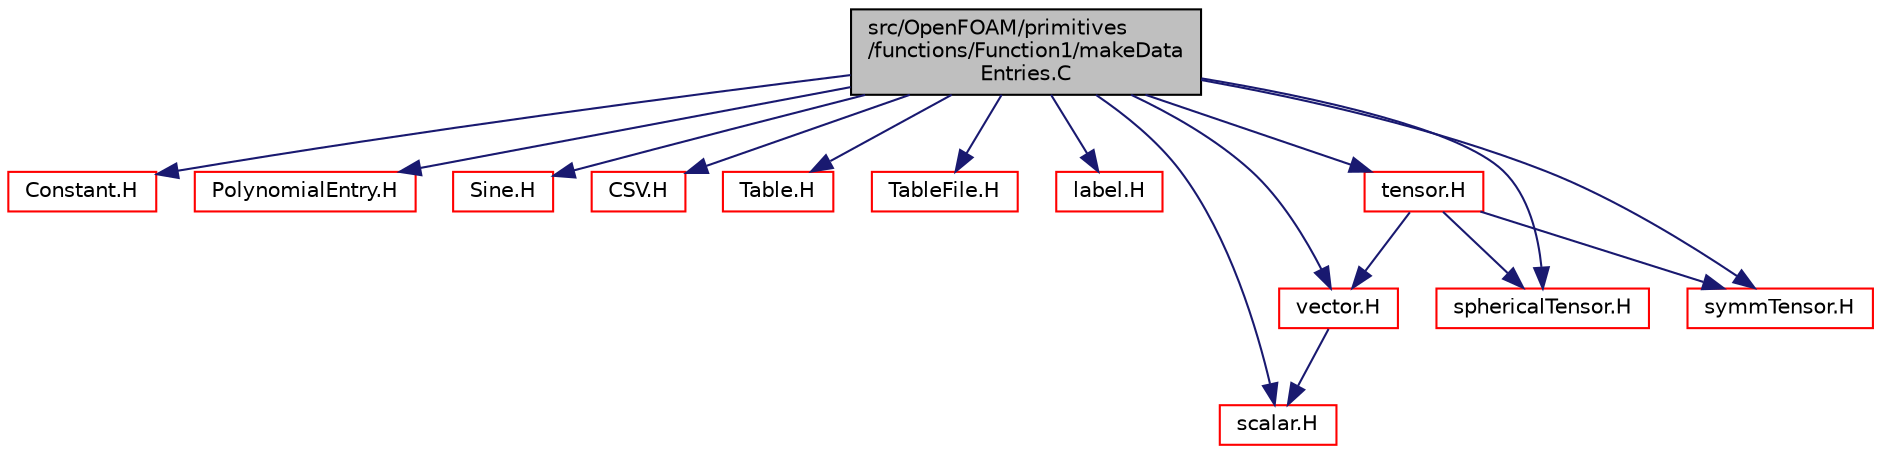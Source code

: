 digraph "src/OpenFOAM/primitives/functions/Function1/makeDataEntries.C"
{
  bgcolor="transparent";
  edge [fontname="Helvetica",fontsize="10",labelfontname="Helvetica",labelfontsize="10"];
  node [fontname="Helvetica",fontsize="10",shape=record];
  Node1 [label="src/OpenFOAM/primitives\l/functions/Function1/makeData\lEntries.C",height=0.2,width=0.4,color="black", fillcolor="grey75", style="filled", fontcolor="black"];
  Node1 -> Node2 [color="midnightblue",fontsize="10",style="solid",fontname="Helvetica"];
  Node2 [label="Constant.H",height=0.2,width=0.4,color="red",URL="$a08826.html"];
  Node1 -> Node3 [color="midnightblue",fontsize="10",style="solid",fontname="Helvetica"];
  Node3 [label="PolynomialEntry.H",height=0.2,width=0.4,color="red",URL="$a08838.html"];
  Node1 -> Node4 [color="midnightblue",fontsize="10",style="solid",fontname="Helvetica"];
  Node4 [label="Sine.H",height=0.2,width=0.4,color="red",URL="$a08841.html"];
  Node1 -> Node5 [color="midnightblue",fontsize="10",style="solid",fontname="Helvetica"];
  Node5 [label="CSV.H",height=0.2,width=0.4,color="red",URL="$a08829.html"];
  Node1 -> Node6 [color="midnightblue",fontsize="10",style="solid",fontname="Helvetica"];
  Node6 [label="Table.H",height=0.2,width=0.4,color="red",URL="$a08844.html"];
  Node1 -> Node7 [color="midnightblue",fontsize="10",style="solid",fontname="Helvetica"];
  Node7 [label="TableFile.H",height=0.2,width=0.4,color="red",URL="$a08849.html"];
  Node1 -> Node8 [color="midnightblue",fontsize="10",style="solid",fontname="Helvetica"];
  Node8 [label="label.H",height=0.2,width=0.4,color="red",URL="$a08883.html"];
  Node1 -> Node9 [color="midnightblue",fontsize="10",style="solid",fontname="Helvetica"];
  Node9 [label="scalar.H",height=0.2,width=0.4,color="red",URL="$a08944.html"];
  Node1 -> Node10 [color="midnightblue",fontsize="10",style="solid",fontname="Helvetica"];
  Node10 [label="vector.H",height=0.2,width=0.4,color="red",URL="$a09045.html"];
  Node10 -> Node9 [color="midnightblue",fontsize="10",style="solid",fontname="Helvetica"];
  Node1 -> Node11 [color="midnightblue",fontsize="10",style="solid",fontname="Helvetica"];
  Node11 [label="sphericalTensor.H",height=0.2,width=0.4,color="red",URL="$a08952.html"];
  Node1 -> Node12 [color="midnightblue",fontsize="10",style="solid",fontname="Helvetica"];
  Node12 [label="symmTensor.H",height=0.2,width=0.4,color="red",URL="$a09001.html"];
  Node1 -> Node13 [color="midnightblue",fontsize="10",style="solid",fontname="Helvetica"];
  Node13 [label="tensor.H",height=0.2,width=0.4,color="red",URL="$a09017.html"];
  Node13 -> Node10 [color="midnightblue",fontsize="10",style="solid",fontname="Helvetica"];
  Node13 -> Node11 [color="midnightblue",fontsize="10",style="solid",fontname="Helvetica"];
  Node13 -> Node12 [color="midnightblue",fontsize="10",style="solid",fontname="Helvetica"];
}
